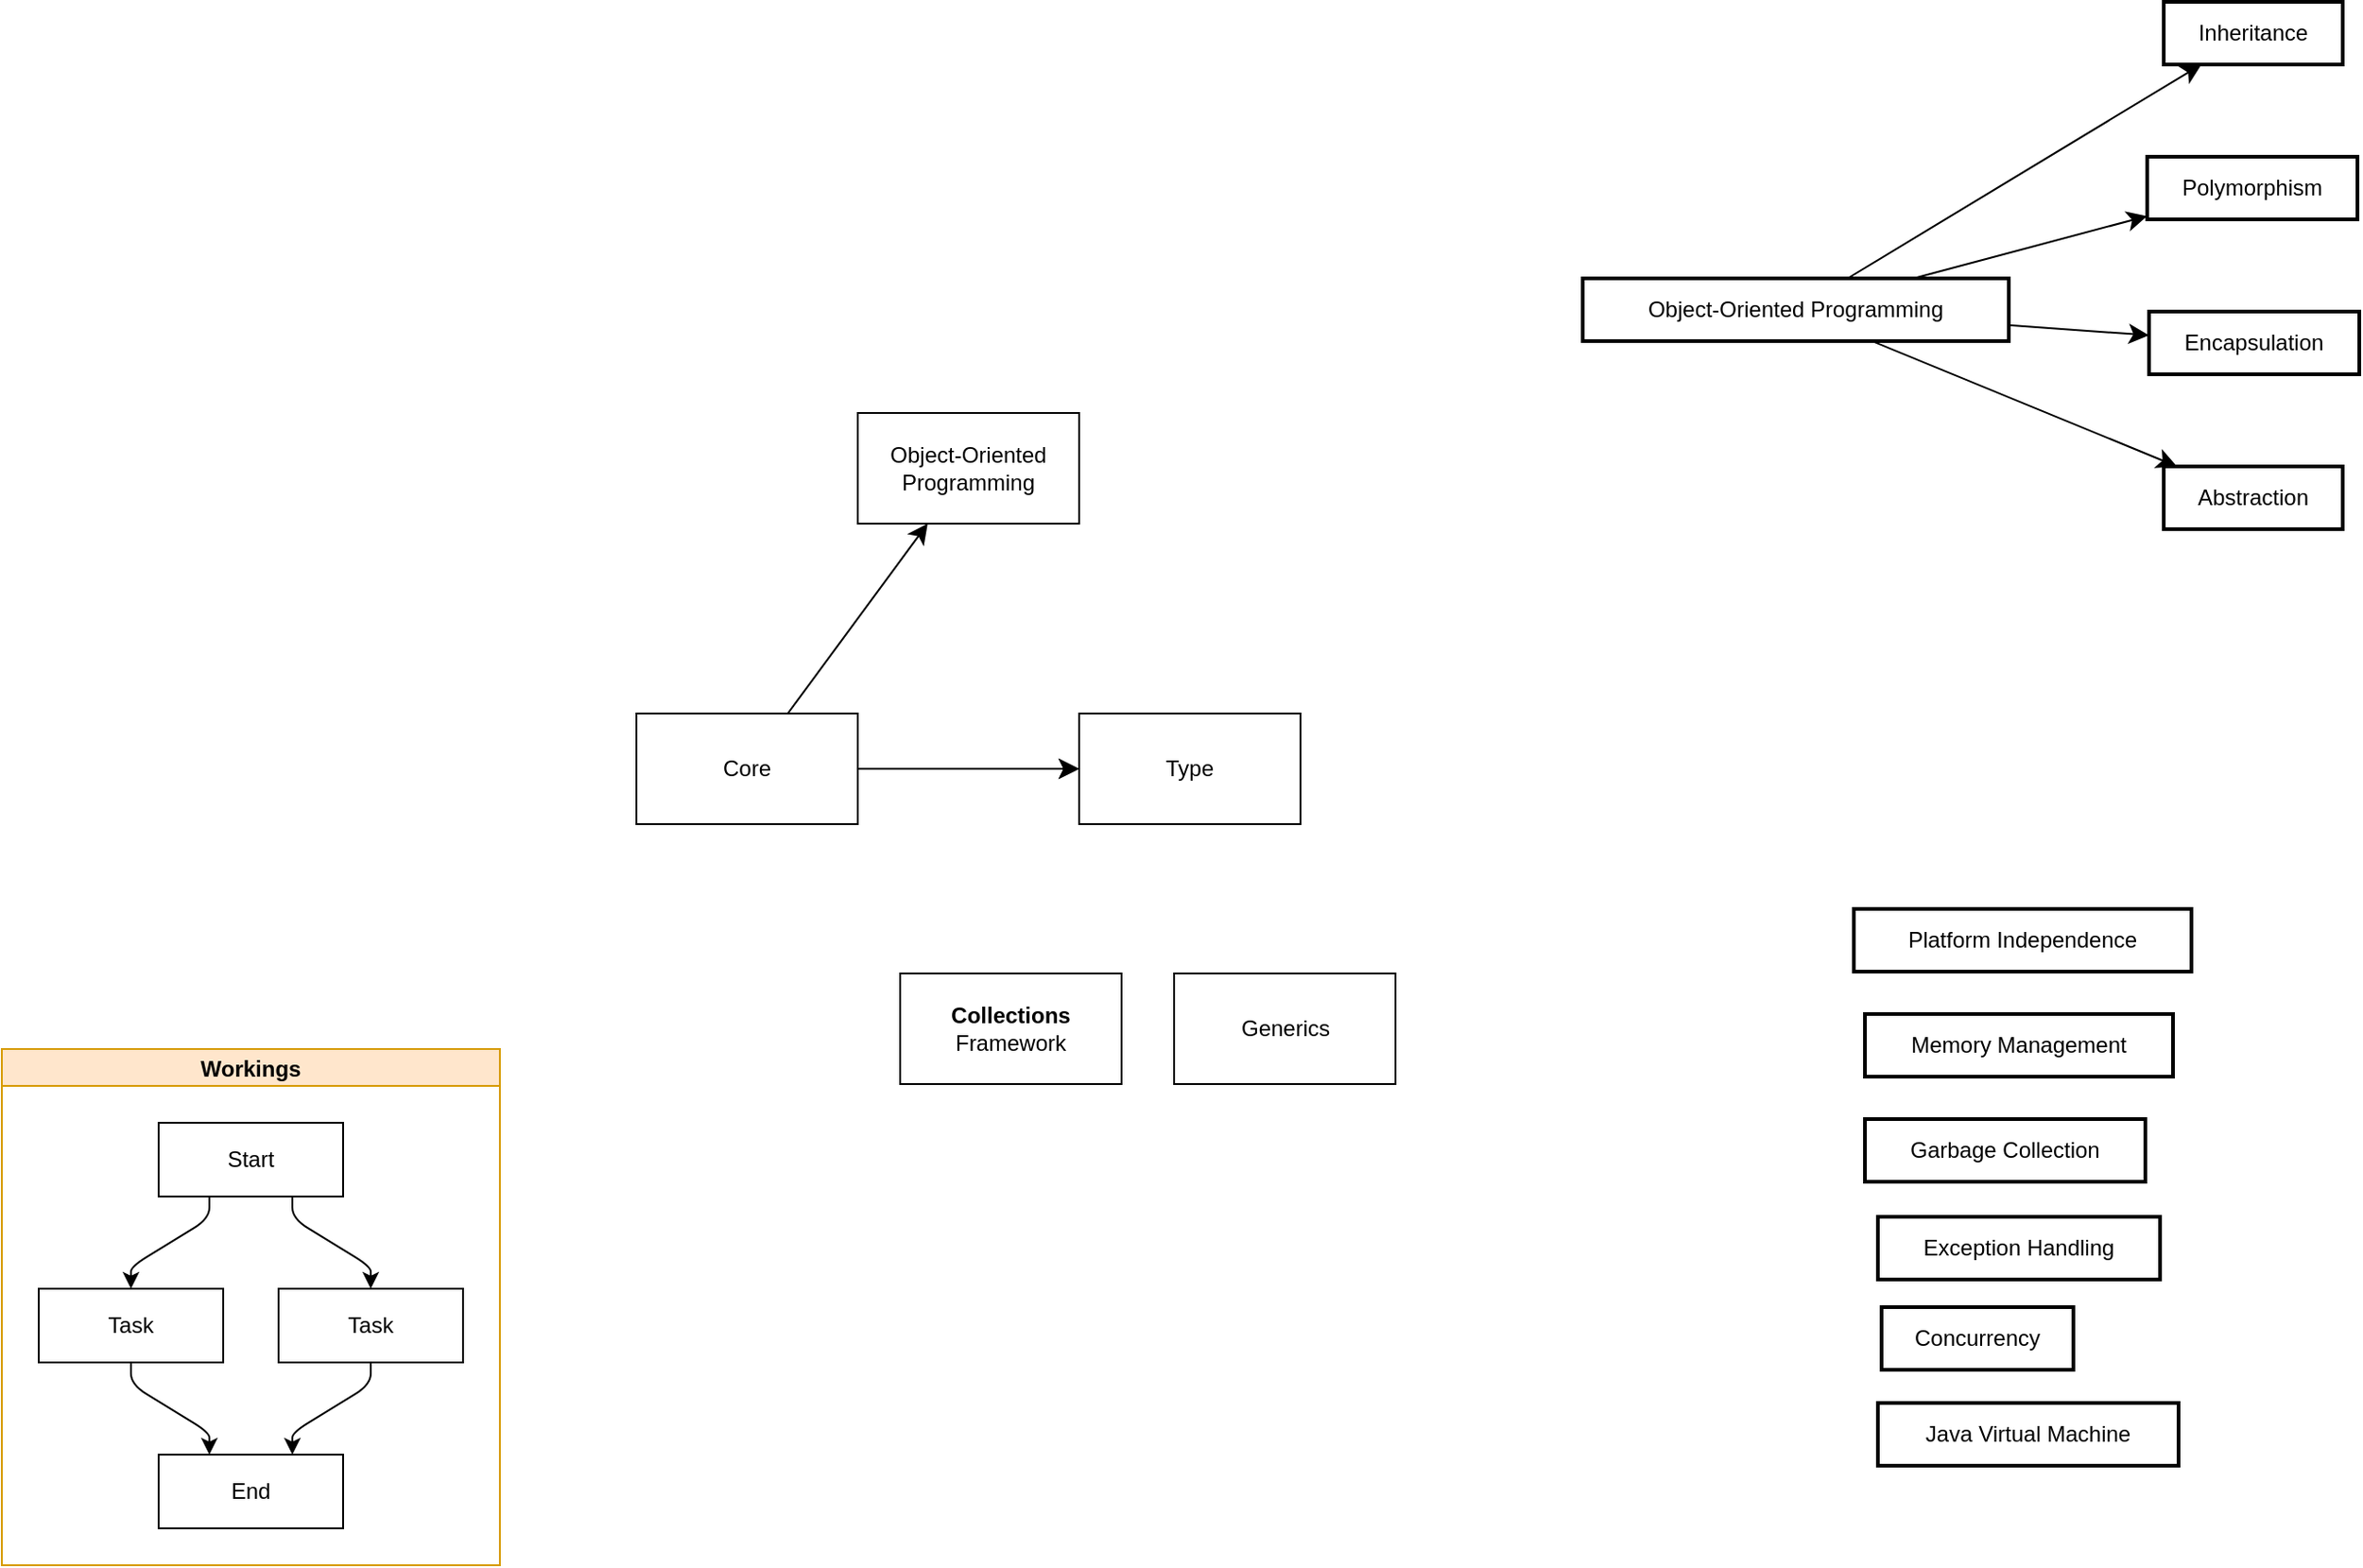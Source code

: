 <mxfile version="24.7.10" pages="4">
  <diagram name="Java" id="DRr1o6Fy77yyPGRX1w4p">
    <mxGraphModel dx="2234" dy="1204" grid="0" gridSize="10" guides="1" tooltips="1" connect="1" arrows="1" fold="1" page="0" pageScale="1" pageWidth="850" pageHeight="1100" math="0" shadow="0">
      <root>
        <mxCell id="0" />
        <mxCell id="1" parent="0" />
        <mxCell id="Q9XrBwzVl63_mfP44V4U-30" style="edgeStyle=none;curved=1;rounded=0;orthogonalLoop=1;jettySize=auto;html=1;fontSize=12;startSize=8;endSize=8;" edge="1" parent="1" source="3" target="12">
          <mxGeometry relative="1" as="geometry" />
        </mxCell>
        <mxCell id="Q9XrBwzVl63_mfP44V4U-31" style="edgeStyle=none;curved=1;rounded=0;orthogonalLoop=1;jettySize=auto;html=1;fontSize=12;startSize=8;endSize=8;" edge="1" parent="1" source="3" target="11">
          <mxGeometry relative="1" as="geometry" />
        </mxCell>
        <mxCell id="Q9XrBwzVl63_mfP44V4U-32" style="edgeStyle=none;curved=1;rounded=0;orthogonalLoop=1;jettySize=auto;html=1;fontSize=12;startSize=8;endSize=8;" edge="1" parent="1" source="3" target="10">
          <mxGeometry relative="1" as="geometry" />
        </mxCell>
        <mxCell id="Q9XrBwzVl63_mfP44V4U-33" style="edgeStyle=none;curved=1;rounded=0;orthogonalLoop=1;jettySize=auto;html=1;fontSize=12;startSize=8;endSize=8;" edge="1" parent="1" source="3" target="13">
          <mxGeometry relative="1" as="geometry" />
        </mxCell>
        <mxCell id="3" value="Object-Oriented Programming" style="whiteSpace=wrap;strokeWidth=2;" parent="1" vertex="1">
          <mxGeometry x="453" y="-94" width="231" height="34" as="geometry" />
        </mxCell>
        <mxCell id="4" value="Platform Independence" style="whiteSpace=wrap;strokeWidth=2;" parent="1" vertex="1">
          <mxGeometry x="600" y="248" width="183" height="34" as="geometry" />
        </mxCell>
        <mxCell id="6" value="Memory Management" style="whiteSpace=wrap;strokeWidth=2;" parent="1" vertex="1">
          <mxGeometry x="606" y="305" width="167" height="34" as="geometry" />
        </mxCell>
        <mxCell id="7" value="Garbage Collection" style="whiteSpace=wrap;strokeWidth=2;" parent="1" vertex="1">
          <mxGeometry x="606" y="362" width="152" height="34" as="geometry" />
        </mxCell>
        <mxCell id="8" value="Exception Handling" style="whiteSpace=wrap;strokeWidth=2;" parent="1" vertex="1">
          <mxGeometry x="613" y="415" width="153" height="34" as="geometry" />
        </mxCell>
        <mxCell id="9" value="Concurrency" style="whiteSpace=wrap;strokeWidth=2;" parent="1" vertex="1">
          <mxGeometry x="615" y="464" width="104" height="34" as="geometry" />
        </mxCell>
        <mxCell id="10" value="Inheritance" style="whiteSpace=wrap;strokeWidth=2;" parent="1" vertex="1">
          <mxGeometry x="768" y="-244" width="97" height="34" as="geometry" />
        </mxCell>
        <mxCell id="11" value="Polymorphism" style="whiteSpace=wrap;strokeWidth=2;" parent="1" vertex="1">
          <mxGeometry x="759" y="-160" width="114" height="34" as="geometry" />
        </mxCell>
        <mxCell id="12" value="Encapsulation" style="whiteSpace=wrap;strokeWidth=2;" parent="1" vertex="1">
          <mxGeometry x="760" y="-76" width="114" height="34" as="geometry" />
        </mxCell>
        <mxCell id="13" value="Abstraction" style="whiteSpace=wrap;strokeWidth=2;" parent="1" vertex="1">
          <mxGeometry x="768" y="8" width="97" height="34" as="geometry" />
        </mxCell>
        <mxCell id="15" value="Java Virtual Machine" style="whiteSpace=wrap;strokeWidth=2;" parent="1" vertex="1">
          <mxGeometry x="613" y="516" width="163" height="34" as="geometry" />
        </mxCell>
        <mxCell id="GuU51cK0R8P09dkp39Ko-27" value="" style="edgeStyle=none;curved=1;rounded=0;orthogonalLoop=1;jettySize=auto;html=1;fontSize=12;startSize=8;endSize=8;" edge="1" parent="1" source="GuU51cK0R8P09dkp39Ko-24" target="GuU51cK0R8P09dkp39Ko-26">
          <mxGeometry relative="1" as="geometry" />
        </mxCell>
        <mxCell id="GuU51cK0R8P09dkp39Ko-39" value="" style="edgeStyle=none;curved=1;rounded=0;orthogonalLoop=1;jettySize=auto;html=1;fontSize=12;startSize=8;endSize=8;" edge="1" parent="1" source="GuU51cK0R8P09dkp39Ko-24" target="GuU51cK0R8P09dkp39Ko-38">
          <mxGeometry relative="1" as="geometry" />
        </mxCell>
        <mxCell id="GuU51cK0R8P09dkp39Ko-40" value="" style="edgeStyle=none;curved=1;rounded=0;orthogonalLoop=1;jettySize=auto;html=1;fontSize=12;startSize=8;endSize=8;" edge="1" parent="1" source="GuU51cK0R8P09dkp39Ko-24" target="GuU51cK0R8P09dkp39Ko-38">
          <mxGeometry relative="1" as="geometry" />
        </mxCell>
        <mxCell id="GuU51cK0R8P09dkp39Ko-24" value="&lt;div&gt;Core&lt;/div&gt;" style="whiteSpace=wrap;html=1;" vertex="1" parent="1">
          <mxGeometry x="-60" y="142" width="120" height="60" as="geometry" />
        </mxCell>
        <mxCell id="GuU51cK0R8P09dkp39Ko-26" value="Object-Oriented Programming" style="whiteSpace=wrap;html=1;verticalAlign=middle;" vertex="1" parent="1">
          <mxGeometry x="60" y="-21" width="120" height="60" as="geometry" />
        </mxCell>
        <mxCell id="GuU51cK0R8P09dkp39Ko-28" value="Workings" style="swimlane;startSize=20;horizontal=1;childLayout=flowLayout;flowOrientation=north;resizable=0;interRankCellSpacing=50;containerType=tree;fontSize=12;fillColor=#ffe6cc;strokeColor=#d79b00;" vertex="1" parent="1">
          <mxGeometry x="-404" y="324" width="270" height="280" as="geometry" />
        </mxCell>
        <mxCell id="GuU51cK0R8P09dkp39Ko-29" value="Start" style="whiteSpace=wrap;html=1;" vertex="1" parent="GuU51cK0R8P09dkp39Ko-28">
          <mxGeometry x="85" y="40" width="100" height="40" as="geometry" />
        </mxCell>
        <mxCell id="GuU51cK0R8P09dkp39Ko-30" value="Task" style="whiteSpace=wrap;html=1;" vertex="1" parent="GuU51cK0R8P09dkp39Ko-28">
          <mxGeometry x="20" y="130" width="100" height="40" as="geometry" />
        </mxCell>
        <mxCell id="GuU51cK0R8P09dkp39Ko-31" value="" style="html=1;rounded=1;curved=0;sourcePerimeterSpacing=0;targetPerimeterSpacing=0;startSize=6;endSize=6;fontSize=12;noEdgeStyle=1;orthogonal=1;" edge="1" parent="GuU51cK0R8P09dkp39Ko-28" source="GuU51cK0R8P09dkp39Ko-29" target="GuU51cK0R8P09dkp39Ko-30">
          <mxGeometry relative="1" as="geometry">
            <Array as="points">
              <mxPoint x="112.5" y="92" />
              <mxPoint x="70" y="118" />
            </Array>
          </mxGeometry>
        </mxCell>
        <mxCell id="GuU51cK0R8P09dkp39Ko-32" value="Task" style="whiteSpace=wrap;html=1;" vertex="1" parent="GuU51cK0R8P09dkp39Ko-28">
          <mxGeometry x="150" y="130" width="100" height="40" as="geometry" />
        </mxCell>
        <mxCell id="GuU51cK0R8P09dkp39Ko-33" value="" style="html=1;rounded=1;curved=0;sourcePerimeterSpacing=0;targetPerimeterSpacing=0;startSize=6;endSize=6;fontSize=12;noEdgeStyle=1;orthogonal=1;" edge="1" parent="GuU51cK0R8P09dkp39Ko-28" source="GuU51cK0R8P09dkp39Ko-29" target="GuU51cK0R8P09dkp39Ko-32">
          <mxGeometry relative="1" as="geometry">
            <Array as="points">
              <mxPoint x="157.5" y="92" />
              <mxPoint x="200" y="118" />
            </Array>
          </mxGeometry>
        </mxCell>
        <mxCell id="GuU51cK0R8P09dkp39Ko-34" value="End" style="whiteSpace=wrap;html=1;" vertex="1" parent="GuU51cK0R8P09dkp39Ko-28">
          <mxGeometry x="85" y="220" width="100" height="40" as="geometry" />
        </mxCell>
        <mxCell id="GuU51cK0R8P09dkp39Ko-35" value="" style="html=1;rounded=1;curved=0;sourcePerimeterSpacing=0;targetPerimeterSpacing=0;startSize=6;endSize=6;fontSize=12;noEdgeStyle=1;orthogonal=1;" edge="1" parent="GuU51cK0R8P09dkp39Ko-28" source="GuU51cK0R8P09dkp39Ko-30" target="GuU51cK0R8P09dkp39Ko-34">
          <mxGeometry relative="1" as="geometry">
            <Array as="points">
              <mxPoint x="70" y="182" />
              <mxPoint x="112.5" y="208" />
            </Array>
          </mxGeometry>
        </mxCell>
        <mxCell id="GuU51cK0R8P09dkp39Ko-36" value="" style="html=1;rounded=1;curved=0;sourcePerimeterSpacing=0;targetPerimeterSpacing=0;startSize=6;endSize=6;fontSize=12;noEdgeStyle=1;orthogonal=1;" edge="1" parent="GuU51cK0R8P09dkp39Ko-28" source="GuU51cK0R8P09dkp39Ko-32" target="GuU51cK0R8P09dkp39Ko-34">
          <mxGeometry relative="1" as="geometry">
            <Array as="points">
              <mxPoint x="200" y="182" />
              <mxPoint x="157.5" y="208" />
            </Array>
          </mxGeometry>
        </mxCell>
        <mxCell id="GuU51cK0R8P09dkp39Ko-38" value="Type" style="whiteSpace=wrap;html=1;" vertex="1" parent="1">
          <mxGeometry x="180" y="142" width="120" height="60" as="geometry" />
        </mxCell>
        <mxCell id="GuU51cK0R8P09dkp39Ko-41" value="&lt;b&gt;Collections&lt;/b&gt; Framework" style="whiteSpace=wrap;html=1;" vertex="1" parent="1">
          <mxGeometry x="83" y="283" width="120" height="60" as="geometry" />
        </mxCell>
        <mxCell id="GuU51cK0R8P09dkp39Ko-42" value="Generics" style="whiteSpace=wrap;html=1;" vertex="1" parent="1">
          <mxGeometry x="231.5" y="283" width="120" height="60" as="geometry" />
        </mxCell>
      </root>
    </mxGraphModel>
  </diagram>
  <diagram id="ucsflzZs6Nep-z_W16yZ" name="JavaScript">
    <mxGraphModel dx="1434" dy="804" grid="0" gridSize="10" guides="1" tooltips="1" connect="1" arrows="1" fold="1" page="0" pageScale="1" pageWidth="850" pageHeight="1100" math="0" shadow="0">
      <root>
        <mxCell id="0" />
        <mxCell id="1" parent="0" />
      </root>
    </mxGraphModel>
  </diagram>
  <diagram id="AWbEERBa1Gv_ysZ6WEEm" name="Go">
    <mxGraphModel dx="1434" dy="804" grid="0" gridSize="10" guides="1" tooltips="1" connect="1" arrows="1" fold="1" page="0" pageScale="1" pageWidth="850" pageHeight="1100" math="0" shadow="0">
      <root>
        <mxCell id="0" />
        <mxCell id="1" parent="0" />
      </root>
    </mxGraphModel>
  </diagram>
  <diagram id="lyWx6grwJTbsv6SXd4j2" name="Page-4">
    <mxGraphModel grid="0" page="0" gridSize="10" guides="1" tooltips="1" connect="1" arrows="1" fold="1" pageScale="1" pageWidth="850" pageHeight="1100" math="0" shadow="0">
      <root>
        <mxCell id="0" />
        <mxCell id="1" parent="0" />
      </root>
    </mxGraphModel>
  </diagram>
</mxfile>
